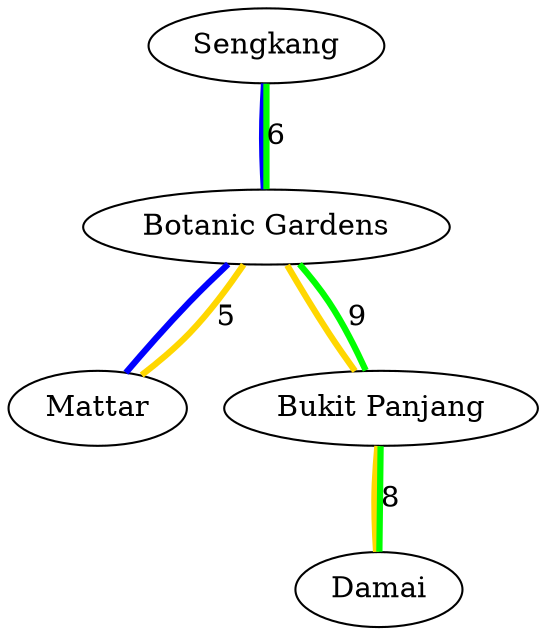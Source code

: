 graph {
Sengkang -- "Botanic Gardens"[color=blue,penwidth=3.0];
Sengkang -- "Botanic Gardens"[label=6,color=green,penwidth=3.0];
"Botanic Gardens" -- Mattar[color=blue,penwidth=3.0];
"Botanic Gardens" -- Mattar[label=5,color=gold,penwidth=3.0];
"Botanic Gardens" -- "Bukit Panjang"[color=gold,penwidth=3.0];
"Botanic Gardens" -- "Bukit Panjang"[label=9,color=green,penwidth=3.0];
"Bukit Panjang" -- Damai[color=gold,penwidth=3.0];
"Bukit Panjang" -- Damai[label=8,color=green,penwidth=3.0];
}
